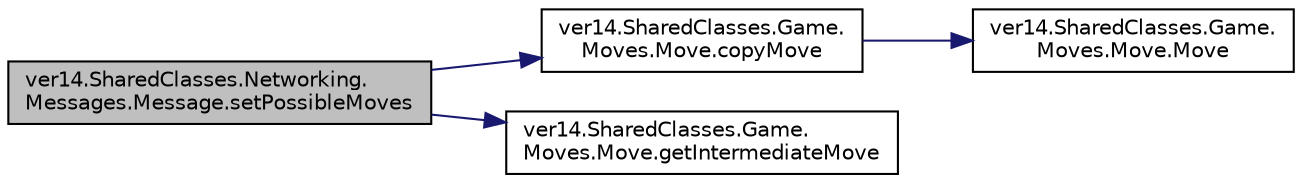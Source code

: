 digraph "ver14.SharedClasses.Networking.Messages.Message.setPossibleMoves"
{
 // LATEX_PDF_SIZE
  edge [fontname="Helvetica",fontsize="10",labelfontname="Helvetica",labelfontsize="10"];
  node [fontname="Helvetica",fontsize="10",shape=record];
  rankdir="LR";
  Node1 [label="ver14.SharedClasses.Networking.\lMessages.Message.setPossibleMoves",height=0.2,width=0.4,color="black", fillcolor="grey75", style="filled", fontcolor="black",tooltip=" "];
  Node1 -> Node2 [color="midnightblue",fontsize="10",style="solid",fontname="Helvetica"];
  Node2 [label="ver14.SharedClasses.Game.\lMoves.Move.copyMove",height=0.2,width=0.4,color="black", fillcolor="white", style="filled",URL="$classver14_1_1_shared_classes_1_1_game_1_1_moves_1_1_move.html#ad7782f576457b8e52fee169af1a0a326",tooltip=" "];
  Node2 -> Node3 [color="midnightblue",fontsize="10",style="solid",fontname="Helvetica"];
  Node3 [label="ver14.SharedClasses.Game.\lMoves.Move.Move",height=0.2,width=0.4,color="black", fillcolor="white", style="filled",URL="$classver14_1_1_shared_classes_1_1_game_1_1_moves_1_1_move.html#a2fa35d8cdbb901fde4349c1751573f72",tooltip=" "];
  Node1 -> Node4 [color="midnightblue",fontsize="10",style="solid",fontname="Helvetica"];
  Node4 [label="ver14.SharedClasses.Game.\lMoves.Move.getIntermediateMove",height=0.2,width=0.4,color="black", fillcolor="white", style="filled",URL="$classver14_1_1_shared_classes_1_1_game_1_1_moves_1_1_move.html#aa34a7432dc700eecc5e44c1a7990cdc1",tooltip=" "];
}
